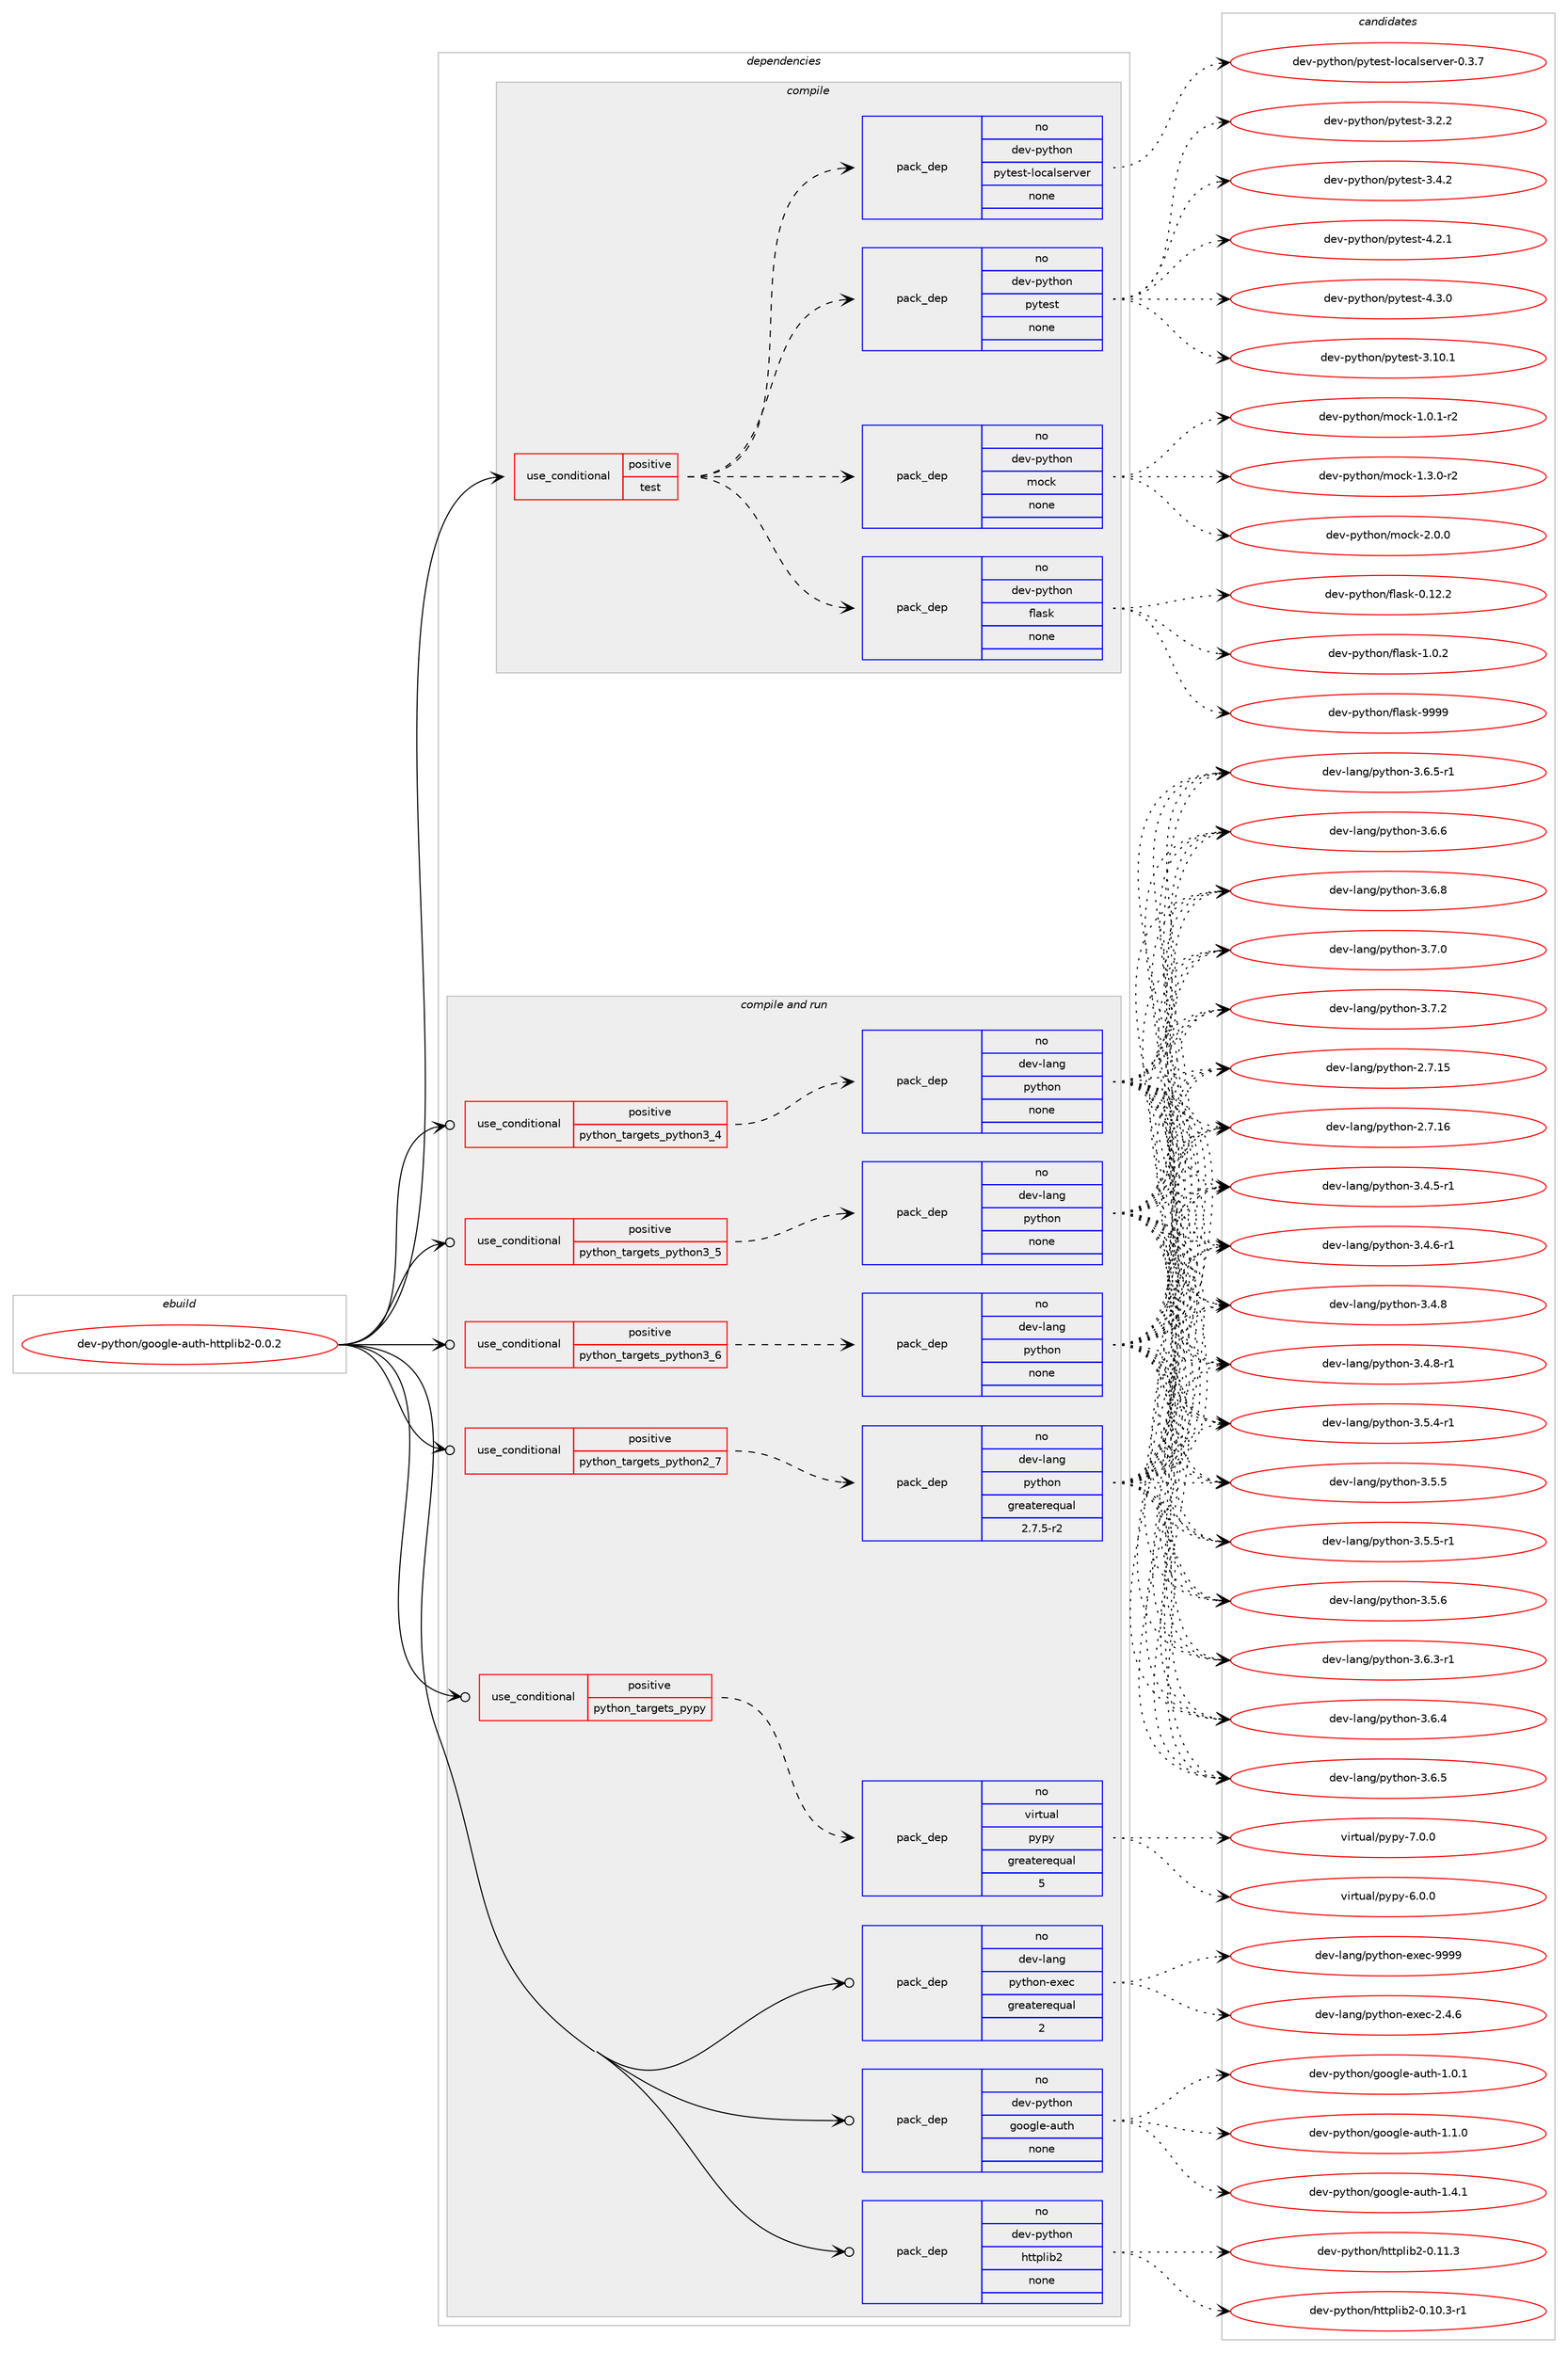 digraph prolog {

# *************
# Graph options
# *************

newrank=true;
concentrate=true;
compound=true;
graph [rankdir=LR,fontname=Helvetica,fontsize=10,ranksep=1.5];#, ranksep=2.5, nodesep=0.2];
edge  [arrowhead=vee];
node  [fontname=Helvetica,fontsize=10];

# **********
# The ebuild
# **********

subgraph cluster_leftcol {
color=gray;
rank=same;
label=<<i>ebuild</i>>;
id [label="dev-python/google-auth-httplib2-0.0.2", color=red, width=4, href="../dev-python/google-auth-httplib2-0.0.2.svg"];
}

# ****************
# The dependencies
# ****************

subgraph cluster_midcol {
color=gray;
label=<<i>dependencies</i>>;
subgraph cluster_compile {
fillcolor="#eeeeee";
style=filled;
label=<<i>compile</i>>;
subgraph cond375096 {
dependency1411779 [label=<<TABLE BORDER="0" CELLBORDER="1" CELLSPACING="0" CELLPADDING="4"><TR><TD ROWSPAN="3" CELLPADDING="10">use_conditional</TD></TR><TR><TD>positive</TD></TR><TR><TD>test</TD></TR></TABLE>>, shape=none, color=red];
subgraph pack1013417 {
dependency1411780 [label=<<TABLE BORDER="0" CELLBORDER="1" CELLSPACING="0" CELLPADDING="4" WIDTH="220"><TR><TD ROWSPAN="6" CELLPADDING="30">pack_dep</TD></TR><TR><TD WIDTH="110">no</TD></TR><TR><TD>dev-python</TD></TR><TR><TD>flask</TD></TR><TR><TD>none</TD></TR><TR><TD></TD></TR></TABLE>>, shape=none, color=blue];
}
dependency1411779:e -> dependency1411780:w [weight=20,style="dashed",arrowhead="vee"];
subgraph pack1013418 {
dependency1411781 [label=<<TABLE BORDER="0" CELLBORDER="1" CELLSPACING="0" CELLPADDING="4" WIDTH="220"><TR><TD ROWSPAN="6" CELLPADDING="30">pack_dep</TD></TR><TR><TD WIDTH="110">no</TD></TR><TR><TD>dev-python</TD></TR><TR><TD>mock</TD></TR><TR><TD>none</TD></TR><TR><TD></TD></TR></TABLE>>, shape=none, color=blue];
}
dependency1411779:e -> dependency1411781:w [weight=20,style="dashed",arrowhead="vee"];
subgraph pack1013419 {
dependency1411782 [label=<<TABLE BORDER="0" CELLBORDER="1" CELLSPACING="0" CELLPADDING="4" WIDTH="220"><TR><TD ROWSPAN="6" CELLPADDING="30">pack_dep</TD></TR><TR><TD WIDTH="110">no</TD></TR><TR><TD>dev-python</TD></TR><TR><TD>pytest</TD></TR><TR><TD>none</TD></TR><TR><TD></TD></TR></TABLE>>, shape=none, color=blue];
}
dependency1411779:e -> dependency1411782:w [weight=20,style="dashed",arrowhead="vee"];
subgraph pack1013420 {
dependency1411783 [label=<<TABLE BORDER="0" CELLBORDER="1" CELLSPACING="0" CELLPADDING="4" WIDTH="220"><TR><TD ROWSPAN="6" CELLPADDING="30">pack_dep</TD></TR><TR><TD WIDTH="110">no</TD></TR><TR><TD>dev-python</TD></TR><TR><TD>pytest-localserver</TD></TR><TR><TD>none</TD></TR><TR><TD></TD></TR></TABLE>>, shape=none, color=blue];
}
dependency1411779:e -> dependency1411783:w [weight=20,style="dashed",arrowhead="vee"];
}
id:e -> dependency1411779:w [weight=20,style="solid",arrowhead="vee"];
}
subgraph cluster_compileandrun {
fillcolor="#eeeeee";
style=filled;
label=<<i>compile and run</i>>;
subgraph cond375097 {
dependency1411784 [label=<<TABLE BORDER="0" CELLBORDER="1" CELLSPACING="0" CELLPADDING="4"><TR><TD ROWSPAN="3" CELLPADDING="10">use_conditional</TD></TR><TR><TD>positive</TD></TR><TR><TD>python_targets_pypy</TD></TR></TABLE>>, shape=none, color=red];
subgraph pack1013421 {
dependency1411785 [label=<<TABLE BORDER="0" CELLBORDER="1" CELLSPACING="0" CELLPADDING="4" WIDTH="220"><TR><TD ROWSPAN="6" CELLPADDING="30">pack_dep</TD></TR><TR><TD WIDTH="110">no</TD></TR><TR><TD>virtual</TD></TR><TR><TD>pypy</TD></TR><TR><TD>greaterequal</TD></TR><TR><TD>5</TD></TR></TABLE>>, shape=none, color=blue];
}
dependency1411784:e -> dependency1411785:w [weight=20,style="dashed",arrowhead="vee"];
}
id:e -> dependency1411784:w [weight=20,style="solid",arrowhead="odotvee"];
subgraph cond375098 {
dependency1411786 [label=<<TABLE BORDER="0" CELLBORDER="1" CELLSPACING="0" CELLPADDING="4"><TR><TD ROWSPAN="3" CELLPADDING="10">use_conditional</TD></TR><TR><TD>positive</TD></TR><TR><TD>python_targets_python2_7</TD></TR></TABLE>>, shape=none, color=red];
subgraph pack1013422 {
dependency1411787 [label=<<TABLE BORDER="0" CELLBORDER="1" CELLSPACING="0" CELLPADDING="4" WIDTH="220"><TR><TD ROWSPAN="6" CELLPADDING="30">pack_dep</TD></TR><TR><TD WIDTH="110">no</TD></TR><TR><TD>dev-lang</TD></TR><TR><TD>python</TD></TR><TR><TD>greaterequal</TD></TR><TR><TD>2.7.5-r2</TD></TR></TABLE>>, shape=none, color=blue];
}
dependency1411786:e -> dependency1411787:w [weight=20,style="dashed",arrowhead="vee"];
}
id:e -> dependency1411786:w [weight=20,style="solid",arrowhead="odotvee"];
subgraph cond375099 {
dependency1411788 [label=<<TABLE BORDER="0" CELLBORDER="1" CELLSPACING="0" CELLPADDING="4"><TR><TD ROWSPAN="3" CELLPADDING="10">use_conditional</TD></TR><TR><TD>positive</TD></TR><TR><TD>python_targets_python3_4</TD></TR></TABLE>>, shape=none, color=red];
subgraph pack1013423 {
dependency1411789 [label=<<TABLE BORDER="0" CELLBORDER="1" CELLSPACING="0" CELLPADDING="4" WIDTH="220"><TR><TD ROWSPAN="6" CELLPADDING="30">pack_dep</TD></TR><TR><TD WIDTH="110">no</TD></TR><TR><TD>dev-lang</TD></TR><TR><TD>python</TD></TR><TR><TD>none</TD></TR><TR><TD></TD></TR></TABLE>>, shape=none, color=blue];
}
dependency1411788:e -> dependency1411789:w [weight=20,style="dashed",arrowhead="vee"];
}
id:e -> dependency1411788:w [weight=20,style="solid",arrowhead="odotvee"];
subgraph cond375100 {
dependency1411790 [label=<<TABLE BORDER="0" CELLBORDER="1" CELLSPACING="0" CELLPADDING="4"><TR><TD ROWSPAN="3" CELLPADDING="10">use_conditional</TD></TR><TR><TD>positive</TD></TR><TR><TD>python_targets_python3_5</TD></TR></TABLE>>, shape=none, color=red];
subgraph pack1013424 {
dependency1411791 [label=<<TABLE BORDER="0" CELLBORDER="1" CELLSPACING="0" CELLPADDING="4" WIDTH="220"><TR><TD ROWSPAN="6" CELLPADDING="30">pack_dep</TD></TR><TR><TD WIDTH="110">no</TD></TR><TR><TD>dev-lang</TD></TR><TR><TD>python</TD></TR><TR><TD>none</TD></TR><TR><TD></TD></TR></TABLE>>, shape=none, color=blue];
}
dependency1411790:e -> dependency1411791:w [weight=20,style="dashed",arrowhead="vee"];
}
id:e -> dependency1411790:w [weight=20,style="solid",arrowhead="odotvee"];
subgraph cond375101 {
dependency1411792 [label=<<TABLE BORDER="0" CELLBORDER="1" CELLSPACING="0" CELLPADDING="4"><TR><TD ROWSPAN="3" CELLPADDING="10">use_conditional</TD></TR><TR><TD>positive</TD></TR><TR><TD>python_targets_python3_6</TD></TR></TABLE>>, shape=none, color=red];
subgraph pack1013425 {
dependency1411793 [label=<<TABLE BORDER="0" CELLBORDER="1" CELLSPACING="0" CELLPADDING="4" WIDTH="220"><TR><TD ROWSPAN="6" CELLPADDING="30">pack_dep</TD></TR><TR><TD WIDTH="110">no</TD></TR><TR><TD>dev-lang</TD></TR><TR><TD>python</TD></TR><TR><TD>none</TD></TR><TR><TD></TD></TR></TABLE>>, shape=none, color=blue];
}
dependency1411792:e -> dependency1411793:w [weight=20,style="dashed",arrowhead="vee"];
}
id:e -> dependency1411792:w [weight=20,style="solid",arrowhead="odotvee"];
subgraph pack1013426 {
dependency1411794 [label=<<TABLE BORDER="0" CELLBORDER="1" CELLSPACING="0" CELLPADDING="4" WIDTH="220"><TR><TD ROWSPAN="6" CELLPADDING="30">pack_dep</TD></TR><TR><TD WIDTH="110">no</TD></TR><TR><TD>dev-lang</TD></TR><TR><TD>python-exec</TD></TR><TR><TD>greaterequal</TD></TR><TR><TD>2</TD></TR></TABLE>>, shape=none, color=blue];
}
id:e -> dependency1411794:w [weight=20,style="solid",arrowhead="odotvee"];
subgraph pack1013427 {
dependency1411795 [label=<<TABLE BORDER="0" CELLBORDER="1" CELLSPACING="0" CELLPADDING="4" WIDTH="220"><TR><TD ROWSPAN="6" CELLPADDING="30">pack_dep</TD></TR><TR><TD WIDTH="110">no</TD></TR><TR><TD>dev-python</TD></TR><TR><TD>google-auth</TD></TR><TR><TD>none</TD></TR><TR><TD></TD></TR></TABLE>>, shape=none, color=blue];
}
id:e -> dependency1411795:w [weight=20,style="solid",arrowhead="odotvee"];
subgraph pack1013428 {
dependency1411796 [label=<<TABLE BORDER="0" CELLBORDER="1" CELLSPACING="0" CELLPADDING="4" WIDTH="220"><TR><TD ROWSPAN="6" CELLPADDING="30">pack_dep</TD></TR><TR><TD WIDTH="110">no</TD></TR><TR><TD>dev-python</TD></TR><TR><TD>httplib2</TD></TR><TR><TD>none</TD></TR><TR><TD></TD></TR></TABLE>>, shape=none, color=blue];
}
id:e -> dependency1411796:w [weight=20,style="solid",arrowhead="odotvee"];
}
subgraph cluster_run {
fillcolor="#eeeeee";
style=filled;
label=<<i>run</i>>;
}
}

# **************
# The candidates
# **************

subgraph cluster_choices {
rank=same;
color=gray;
label=<<i>candidates</i>>;

subgraph choice1013417 {
color=black;
nodesep=1;
choice10010111845112121116104111110471021089711510745484649504650 [label="dev-python/flask-0.12.2", color=red, width=4,href="../dev-python/flask-0.12.2.svg"];
choice100101118451121211161041111104710210897115107454946484650 [label="dev-python/flask-1.0.2", color=red, width=4,href="../dev-python/flask-1.0.2.svg"];
choice1001011184511212111610411111047102108971151074557575757 [label="dev-python/flask-9999", color=red, width=4,href="../dev-python/flask-9999.svg"];
dependency1411780:e -> choice10010111845112121116104111110471021089711510745484649504650:w [style=dotted,weight="100"];
dependency1411780:e -> choice100101118451121211161041111104710210897115107454946484650:w [style=dotted,weight="100"];
dependency1411780:e -> choice1001011184511212111610411111047102108971151074557575757:w [style=dotted,weight="100"];
}
subgraph choice1013418 {
color=black;
nodesep=1;
choice1001011184511212111610411111047109111991074549464846494511450 [label="dev-python/mock-1.0.1-r2", color=red, width=4,href="../dev-python/mock-1.0.1-r2.svg"];
choice1001011184511212111610411111047109111991074549465146484511450 [label="dev-python/mock-1.3.0-r2", color=red, width=4,href="../dev-python/mock-1.3.0-r2.svg"];
choice100101118451121211161041111104710911199107455046484648 [label="dev-python/mock-2.0.0", color=red, width=4,href="../dev-python/mock-2.0.0.svg"];
dependency1411781:e -> choice1001011184511212111610411111047109111991074549464846494511450:w [style=dotted,weight="100"];
dependency1411781:e -> choice1001011184511212111610411111047109111991074549465146484511450:w [style=dotted,weight="100"];
dependency1411781:e -> choice100101118451121211161041111104710911199107455046484648:w [style=dotted,weight="100"];
}
subgraph choice1013419 {
color=black;
nodesep=1;
choice100101118451121211161041111104711212111610111511645514649484649 [label="dev-python/pytest-3.10.1", color=red, width=4,href="../dev-python/pytest-3.10.1.svg"];
choice1001011184511212111610411111047112121116101115116455146504650 [label="dev-python/pytest-3.2.2", color=red, width=4,href="../dev-python/pytest-3.2.2.svg"];
choice1001011184511212111610411111047112121116101115116455146524650 [label="dev-python/pytest-3.4.2", color=red, width=4,href="../dev-python/pytest-3.4.2.svg"];
choice1001011184511212111610411111047112121116101115116455246504649 [label="dev-python/pytest-4.2.1", color=red, width=4,href="../dev-python/pytest-4.2.1.svg"];
choice1001011184511212111610411111047112121116101115116455246514648 [label="dev-python/pytest-4.3.0", color=red, width=4,href="../dev-python/pytest-4.3.0.svg"];
dependency1411782:e -> choice100101118451121211161041111104711212111610111511645514649484649:w [style=dotted,weight="100"];
dependency1411782:e -> choice1001011184511212111610411111047112121116101115116455146504650:w [style=dotted,weight="100"];
dependency1411782:e -> choice1001011184511212111610411111047112121116101115116455146524650:w [style=dotted,weight="100"];
dependency1411782:e -> choice1001011184511212111610411111047112121116101115116455246504649:w [style=dotted,weight="100"];
dependency1411782:e -> choice1001011184511212111610411111047112121116101115116455246514648:w [style=dotted,weight="100"];
}
subgraph choice1013420 {
color=black;
nodesep=1;
choice1001011184511212111610411111047112121116101115116451081119997108115101114118101114454846514655 [label="dev-python/pytest-localserver-0.3.7", color=red, width=4,href="../dev-python/pytest-localserver-0.3.7.svg"];
dependency1411783:e -> choice1001011184511212111610411111047112121116101115116451081119997108115101114118101114454846514655:w [style=dotted,weight="100"];
}
subgraph choice1013421 {
color=black;
nodesep=1;
choice1181051141161179710847112121112121455446484648 [label="virtual/pypy-6.0.0", color=red, width=4,href="../virtual/pypy-6.0.0.svg"];
choice1181051141161179710847112121112121455546484648 [label="virtual/pypy-7.0.0", color=red, width=4,href="../virtual/pypy-7.0.0.svg"];
dependency1411785:e -> choice1181051141161179710847112121112121455446484648:w [style=dotted,weight="100"];
dependency1411785:e -> choice1181051141161179710847112121112121455546484648:w [style=dotted,weight="100"];
}
subgraph choice1013422 {
color=black;
nodesep=1;
choice10010111845108971101034711212111610411111045504655464953 [label="dev-lang/python-2.7.15", color=red, width=4,href="../dev-lang/python-2.7.15.svg"];
choice10010111845108971101034711212111610411111045504655464954 [label="dev-lang/python-2.7.16", color=red, width=4,href="../dev-lang/python-2.7.16.svg"];
choice1001011184510897110103471121211161041111104551465246534511449 [label="dev-lang/python-3.4.5-r1", color=red, width=4,href="../dev-lang/python-3.4.5-r1.svg"];
choice1001011184510897110103471121211161041111104551465246544511449 [label="dev-lang/python-3.4.6-r1", color=red, width=4,href="../dev-lang/python-3.4.6-r1.svg"];
choice100101118451089711010347112121116104111110455146524656 [label="dev-lang/python-3.4.8", color=red, width=4,href="../dev-lang/python-3.4.8.svg"];
choice1001011184510897110103471121211161041111104551465246564511449 [label="dev-lang/python-3.4.8-r1", color=red, width=4,href="../dev-lang/python-3.4.8-r1.svg"];
choice1001011184510897110103471121211161041111104551465346524511449 [label="dev-lang/python-3.5.4-r1", color=red, width=4,href="../dev-lang/python-3.5.4-r1.svg"];
choice100101118451089711010347112121116104111110455146534653 [label="dev-lang/python-3.5.5", color=red, width=4,href="../dev-lang/python-3.5.5.svg"];
choice1001011184510897110103471121211161041111104551465346534511449 [label="dev-lang/python-3.5.5-r1", color=red, width=4,href="../dev-lang/python-3.5.5-r1.svg"];
choice100101118451089711010347112121116104111110455146534654 [label="dev-lang/python-3.5.6", color=red, width=4,href="../dev-lang/python-3.5.6.svg"];
choice1001011184510897110103471121211161041111104551465446514511449 [label="dev-lang/python-3.6.3-r1", color=red, width=4,href="../dev-lang/python-3.6.3-r1.svg"];
choice100101118451089711010347112121116104111110455146544652 [label="dev-lang/python-3.6.4", color=red, width=4,href="../dev-lang/python-3.6.4.svg"];
choice100101118451089711010347112121116104111110455146544653 [label="dev-lang/python-3.6.5", color=red, width=4,href="../dev-lang/python-3.6.5.svg"];
choice1001011184510897110103471121211161041111104551465446534511449 [label="dev-lang/python-3.6.5-r1", color=red, width=4,href="../dev-lang/python-3.6.5-r1.svg"];
choice100101118451089711010347112121116104111110455146544654 [label="dev-lang/python-3.6.6", color=red, width=4,href="../dev-lang/python-3.6.6.svg"];
choice100101118451089711010347112121116104111110455146544656 [label="dev-lang/python-3.6.8", color=red, width=4,href="../dev-lang/python-3.6.8.svg"];
choice100101118451089711010347112121116104111110455146554648 [label="dev-lang/python-3.7.0", color=red, width=4,href="../dev-lang/python-3.7.0.svg"];
choice100101118451089711010347112121116104111110455146554650 [label="dev-lang/python-3.7.2", color=red, width=4,href="../dev-lang/python-3.7.2.svg"];
dependency1411787:e -> choice10010111845108971101034711212111610411111045504655464953:w [style=dotted,weight="100"];
dependency1411787:e -> choice10010111845108971101034711212111610411111045504655464954:w [style=dotted,weight="100"];
dependency1411787:e -> choice1001011184510897110103471121211161041111104551465246534511449:w [style=dotted,weight="100"];
dependency1411787:e -> choice1001011184510897110103471121211161041111104551465246544511449:w [style=dotted,weight="100"];
dependency1411787:e -> choice100101118451089711010347112121116104111110455146524656:w [style=dotted,weight="100"];
dependency1411787:e -> choice1001011184510897110103471121211161041111104551465246564511449:w [style=dotted,weight="100"];
dependency1411787:e -> choice1001011184510897110103471121211161041111104551465346524511449:w [style=dotted,weight="100"];
dependency1411787:e -> choice100101118451089711010347112121116104111110455146534653:w [style=dotted,weight="100"];
dependency1411787:e -> choice1001011184510897110103471121211161041111104551465346534511449:w [style=dotted,weight="100"];
dependency1411787:e -> choice100101118451089711010347112121116104111110455146534654:w [style=dotted,weight="100"];
dependency1411787:e -> choice1001011184510897110103471121211161041111104551465446514511449:w [style=dotted,weight="100"];
dependency1411787:e -> choice100101118451089711010347112121116104111110455146544652:w [style=dotted,weight="100"];
dependency1411787:e -> choice100101118451089711010347112121116104111110455146544653:w [style=dotted,weight="100"];
dependency1411787:e -> choice1001011184510897110103471121211161041111104551465446534511449:w [style=dotted,weight="100"];
dependency1411787:e -> choice100101118451089711010347112121116104111110455146544654:w [style=dotted,weight="100"];
dependency1411787:e -> choice100101118451089711010347112121116104111110455146544656:w [style=dotted,weight="100"];
dependency1411787:e -> choice100101118451089711010347112121116104111110455146554648:w [style=dotted,weight="100"];
dependency1411787:e -> choice100101118451089711010347112121116104111110455146554650:w [style=dotted,weight="100"];
}
subgraph choice1013423 {
color=black;
nodesep=1;
choice10010111845108971101034711212111610411111045504655464953 [label="dev-lang/python-2.7.15", color=red, width=4,href="../dev-lang/python-2.7.15.svg"];
choice10010111845108971101034711212111610411111045504655464954 [label="dev-lang/python-2.7.16", color=red, width=4,href="../dev-lang/python-2.7.16.svg"];
choice1001011184510897110103471121211161041111104551465246534511449 [label="dev-lang/python-3.4.5-r1", color=red, width=4,href="../dev-lang/python-3.4.5-r1.svg"];
choice1001011184510897110103471121211161041111104551465246544511449 [label="dev-lang/python-3.4.6-r1", color=red, width=4,href="../dev-lang/python-3.4.6-r1.svg"];
choice100101118451089711010347112121116104111110455146524656 [label="dev-lang/python-3.4.8", color=red, width=4,href="../dev-lang/python-3.4.8.svg"];
choice1001011184510897110103471121211161041111104551465246564511449 [label="dev-lang/python-3.4.8-r1", color=red, width=4,href="../dev-lang/python-3.4.8-r1.svg"];
choice1001011184510897110103471121211161041111104551465346524511449 [label="dev-lang/python-3.5.4-r1", color=red, width=4,href="../dev-lang/python-3.5.4-r1.svg"];
choice100101118451089711010347112121116104111110455146534653 [label="dev-lang/python-3.5.5", color=red, width=4,href="../dev-lang/python-3.5.5.svg"];
choice1001011184510897110103471121211161041111104551465346534511449 [label="dev-lang/python-3.5.5-r1", color=red, width=4,href="../dev-lang/python-3.5.5-r1.svg"];
choice100101118451089711010347112121116104111110455146534654 [label="dev-lang/python-3.5.6", color=red, width=4,href="../dev-lang/python-3.5.6.svg"];
choice1001011184510897110103471121211161041111104551465446514511449 [label="dev-lang/python-3.6.3-r1", color=red, width=4,href="../dev-lang/python-3.6.3-r1.svg"];
choice100101118451089711010347112121116104111110455146544652 [label="dev-lang/python-3.6.4", color=red, width=4,href="../dev-lang/python-3.6.4.svg"];
choice100101118451089711010347112121116104111110455146544653 [label="dev-lang/python-3.6.5", color=red, width=4,href="../dev-lang/python-3.6.5.svg"];
choice1001011184510897110103471121211161041111104551465446534511449 [label="dev-lang/python-3.6.5-r1", color=red, width=4,href="../dev-lang/python-3.6.5-r1.svg"];
choice100101118451089711010347112121116104111110455146544654 [label="dev-lang/python-3.6.6", color=red, width=4,href="../dev-lang/python-3.6.6.svg"];
choice100101118451089711010347112121116104111110455146544656 [label="dev-lang/python-3.6.8", color=red, width=4,href="../dev-lang/python-3.6.8.svg"];
choice100101118451089711010347112121116104111110455146554648 [label="dev-lang/python-3.7.0", color=red, width=4,href="../dev-lang/python-3.7.0.svg"];
choice100101118451089711010347112121116104111110455146554650 [label="dev-lang/python-3.7.2", color=red, width=4,href="../dev-lang/python-3.7.2.svg"];
dependency1411789:e -> choice10010111845108971101034711212111610411111045504655464953:w [style=dotted,weight="100"];
dependency1411789:e -> choice10010111845108971101034711212111610411111045504655464954:w [style=dotted,weight="100"];
dependency1411789:e -> choice1001011184510897110103471121211161041111104551465246534511449:w [style=dotted,weight="100"];
dependency1411789:e -> choice1001011184510897110103471121211161041111104551465246544511449:w [style=dotted,weight="100"];
dependency1411789:e -> choice100101118451089711010347112121116104111110455146524656:w [style=dotted,weight="100"];
dependency1411789:e -> choice1001011184510897110103471121211161041111104551465246564511449:w [style=dotted,weight="100"];
dependency1411789:e -> choice1001011184510897110103471121211161041111104551465346524511449:w [style=dotted,weight="100"];
dependency1411789:e -> choice100101118451089711010347112121116104111110455146534653:w [style=dotted,weight="100"];
dependency1411789:e -> choice1001011184510897110103471121211161041111104551465346534511449:w [style=dotted,weight="100"];
dependency1411789:e -> choice100101118451089711010347112121116104111110455146534654:w [style=dotted,weight="100"];
dependency1411789:e -> choice1001011184510897110103471121211161041111104551465446514511449:w [style=dotted,weight="100"];
dependency1411789:e -> choice100101118451089711010347112121116104111110455146544652:w [style=dotted,weight="100"];
dependency1411789:e -> choice100101118451089711010347112121116104111110455146544653:w [style=dotted,weight="100"];
dependency1411789:e -> choice1001011184510897110103471121211161041111104551465446534511449:w [style=dotted,weight="100"];
dependency1411789:e -> choice100101118451089711010347112121116104111110455146544654:w [style=dotted,weight="100"];
dependency1411789:e -> choice100101118451089711010347112121116104111110455146544656:w [style=dotted,weight="100"];
dependency1411789:e -> choice100101118451089711010347112121116104111110455146554648:w [style=dotted,weight="100"];
dependency1411789:e -> choice100101118451089711010347112121116104111110455146554650:w [style=dotted,weight="100"];
}
subgraph choice1013424 {
color=black;
nodesep=1;
choice10010111845108971101034711212111610411111045504655464953 [label="dev-lang/python-2.7.15", color=red, width=4,href="../dev-lang/python-2.7.15.svg"];
choice10010111845108971101034711212111610411111045504655464954 [label="dev-lang/python-2.7.16", color=red, width=4,href="../dev-lang/python-2.7.16.svg"];
choice1001011184510897110103471121211161041111104551465246534511449 [label="dev-lang/python-3.4.5-r1", color=red, width=4,href="../dev-lang/python-3.4.5-r1.svg"];
choice1001011184510897110103471121211161041111104551465246544511449 [label="dev-lang/python-3.4.6-r1", color=red, width=4,href="../dev-lang/python-3.4.6-r1.svg"];
choice100101118451089711010347112121116104111110455146524656 [label="dev-lang/python-3.4.8", color=red, width=4,href="../dev-lang/python-3.4.8.svg"];
choice1001011184510897110103471121211161041111104551465246564511449 [label="dev-lang/python-3.4.8-r1", color=red, width=4,href="../dev-lang/python-3.4.8-r1.svg"];
choice1001011184510897110103471121211161041111104551465346524511449 [label="dev-lang/python-3.5.4-r1", color=red, width=4,href="../dev-lang/python-3.5.4-r1.svg"];
choice100101118451089711010347112121116104111110455146534653 [label="dev-lang/python-3.5.5", color=red, width=4,href="../dev-lang/python-3.5.5.svg"];
choice1001011184510897110103471121211161041111104551465346534511449 [label="dev-lang/python-3.5.5-r1", color=red, width=4,href="../dev-lang/python-3.5.5-r1.svg"];
choice100101118451089711010347112121116104111110455146534654 [label="dev-lang/python-3.5.6", color=red, width=4,href="../dev-lang/python-3.5.6.svg"];
choice1001011184510897110103471121211161041111104551465446514511449 [label="dev-lang/python-3.6.3-r1", color=red, width=4,href="../dev-lang/python-3.6.3-r1.svg"];
choice100101118451089711010347112121116104111110455146544652 [label="dev-lang/python-3.6.4", color=red, width=4,href="../dev-lang/python-3.6.4.svg"];
choice100101118451089711010347112121116104111110455146544653 [label="dev-lang/python-3.6.5", color=red, width=4,href="../dev-lang/python-3.6.5.svg"];
choice1001011184510897110103471121211161041111104551465446534511449 [label="dev-lang/python-3.6.5-r1", color=red, width=4,href="../dev-lang/python-3.6.5-r1.svg"];
choice100101118451089711010347112121116104111110455146544654 [label="dev-lang/python-3.6.6", color=red, width=4,href="../dev-lang/python-3.6.6.svg"];
choice100101118451089711010347112121116104111110455146544656 [label="dev-lang/python-3.6.8", color=red, width=4,href="../dev-lang/python-3.6.8.svg"];
choice100101118451089711010347112121116104111110455146554648 [label="dev-lang/python-3.7.0", color=red, width=4,href="../dev-lang/python-3.7.0.svg"];
choice100101118451089711010347112121116104111110455146554650 [label="dev-lang/python-3.7.2", color=red, width=4,href="../dev-lang/python-3.7.2.svg"];
dependency1411791:e -> choice10010111845108971101034711212111610411111045504655464953:w [style=dotted,weight="100"];
dependency1411791:e -> choice10010111845108971101034711212111610411111045504655464954:w [style=dotted,weight="100"];
dependency1411791:e -> choice1001011184510897110103471121211161041111104551465246534511449:w [style=dotted,weight="100"];
dependency1411791:e -> choice1001011184510897110103471121211161041111104551465246544511449:w [style=dotted,weight="100"];
dependency1411791:e -> choice100101118451089711010347112121116104111110455146524656:w [style=dotted,weight="100"];
dependency1411791:e -> choice1001011184510897110103471121211161041111104551465246564511449:w [style=dotted,weight="100"];
dependency1411791:e -> choice1001011184510897110103471121211161041111104551465346524511449:w [style=dotted,weight="100"];
dependency1411791:e -> choice100101118451089711010347112121116104111110455146534653:w [style=dotted,weight="100"];
dependency1411791:e -> choice1001011184510897110103471121211161041111104551465346534511449:w [style=dotted,weight="100"];
dependency1411791:e -> choice100101118451089711010347112121116104111110455146534654:w [style=dotted,weight="100"];
dependency1411791:e -> choice1001011184510897110103471121211161041111104551465446514511449:w [style=dotted,weight="100"];
dependency1411791:e -> choice100101118451089711010347112121116104111110455146544652:w [style=dotted,weight="100"];
dependency1411791:e -> choice100101118451089711010347112121116104111110455146544653:w [style=dotted,weight="100"];
dependency1411791:e -> choice1001011184510897110103471121211161041111104551465446534511449:w [style=dotted,weight="100"];
dependency1411791:e -> choice100101118451089711010347112121116104111110455146544654:w [style=dotted,weight="100"];
dependency1411791:e -> choice100101118451089711010347112121116104111110455146544656:w [style=dotted,weight="100"];
dependency1411791:e -> choice100101118451089711010347112121116104111110455146554648:w [style=dotted,weight="100"];
dependency1411791:e -> choice100101118451089711010347112121116104111110455146554650:w [style=dotted,weight="100"];
}
subgraph choice1013425 {
color=black;
nodesep=1;
choice10010111845108971101034711212111610411111045504655464953 [label="dev-lang/python-2.7.15", color=red, width=4,href="../dev-lang/python-2.7.15.svg"];
choice10010111845108971101034711212111610411111045504655464954 [label="dev-lang/python-2.7.16", color=red, width=4,href="../dev-lang/python-2.7.16.svg"];
choice1001011184510897110103471121211161041111104551465246534511449 [label="dev-lang/python-3.4.5-r1", color=red, width=4,href="../dev-lang/python-3.4.5-r1.svg"];
choice1001011184510897110103471121211161041111104551465246544511449 [label="dev-lang/python-3.4.6-r1", color=red, width=4,href="../dev-lang/python-3.4.6-r1.svg"];
choice100101118451089711010347112121116104111110455146524656 [label="dev-lang/python-3.4.8", color=red, width=4,href="../dev-lang/python-3.4.8.svg"];
choice1001011184510897110103471121211161041111104551465246564511449 [label="dev-lang/python-3.4.8-r1", color=red, width=4,href="../dev-lang/python-3.4.8-r1.svg"];
choice1001011184510897110103471121211161041111104551465346524511449 [label="dev-lang/python-3.5.4-r1", color=red, width=4,href="../dev-lang/python-3.5.4-r1.svg"];
choice100101118451089711010347112121116104111110455146534653 [label="dev-lang/python-3.5.5", color=red, width=4,href="../dev-lang/python-3.5.5.svg"];
choice1001011184510897110103471121211161041111104551465346534511449 [label="dev-lang/python-3.5.5-r1", color=red, width=4,href="../dev-lang/python-3.5.5-r1.svg"];
choice100101118451089711010347112121116104111110455146534654 [label="dev-lang/python-3.5.6", color=red, width=4,href="../dev-lang/python-3.5.6.svg"];
choice1001011184510897110103471121211161041111104551465446514511449 [label="dev-lang/python-3.6.3-r1", color=red, width=4,href="../dev-lang/python-3.6.3-r1.svg"];
choice100101118451089711010347112121116104111110455146544652 [label="dev-lang/python-3.6.4", color=red, width=4,href="../dev-lang/python-3.6.4.svg"];
choice100101118451089711010347112121116104111110455146544653 [label="dev-lang/python-3.6.5", color=red, width=4,href="../dev-lang/python-3.6.5.svg"];
choice1001011184510897110103471121211161041111104551465446534511449 [label="dev-lang/python-3.6.5-r1", color=red, width=4,href="../dev-lang/python-3.6.5-r1.svg"];
choice100101118451089711010347112121116104111110455146544654 [label="dev-lang/python-3.6.6", color=red, width=4,href="../dev-lang/python-3.6.6.svg"];
choice100101118451089711010347112121116104111110455146544656 [label="dev-lang/python-3.6.8", color=red, width=4,href="../dev-lang/python-3.6.8.svg"];
choice100101118451089711010347112121116104111110455146554648 [label="dev-lang/python-3.7.0", color=red, width=4,href="../dev-lang/python-3.7.0.svg"];
choice100101118451089711010347112121116104111110455146554650 [label="dev-lang/python-3.7.2", color=red, width=4,href="../dev-lang/python-3.7.2.svg"];
dependency1411793:e -> choice10010111845108971101034711212111610411111045504655464953:w [style=dotted,weight="100"];
dependency1411793:e -> choice10010111845108971101034711212111610411111045504655464954:w [style=dotted,weight="100"];
dependency1411793:e -> choice1001011184510897110103471121211161041111104551465246534511449:w [style=dotted,weight="100"];
dependency1411793:e -> choice1001011184510897110103471121211161041111104551465246544511449:w [style=dotted,weight="100"];
dependency1411793:e -> choice100101118451089711010347112121116104111110455146524656:w [style=dotted,weight="100"];
dependency1411793:e -> choice1001011184510897110103471121211161041111104551465246564511449:w [style=dotted,weight="100"];
dependency1411793:e -> choice1001011184510897110103471121211161041111104551465346524511449:w [style=dotted,weight="100"];
dependency1411793:e -> choice100101118451089711010347112121116104111110455146534653:w [style=dotted,weight="100"];
dependency1411793:e -> choice1001011184510897110103471121211161041111104551465346534511449:w [style=dotted,weight="100"];
dependency1411793:e -> choice100101118451089711010347112121116104111110455146534654:w [style=dotted,weight="100"];
dependency1411793:e -> choice1001011184510897110103471121211161041111104551465446514511449:w [style=dotted,weight="100"];
dependency1411793:e -> choice100101118451089711010347112121116104111110455146544652:w [style=dotted,weight="100"];
dependency1411793:e -> choice100101118451089711010347112121116104111110455146544653:w [style=dotted,weight="100"];
dependency1411793:e -> choice1001011184510897110103471121211161041111104551465446534511449:w [style=dotted,weight="100"];
dependency1411793:e -> choice100101118451089711010347112121116104111110455146544654:w [style=dotted,weight="100"];
dependency1411793:e -> choice100101118451089711010347112121116104111110455146544656:w [style=dotted,weight="100"];
dependency1411793:e -> choice100101118451089711010347112121116104111110455146554648:w [style=dotted,weight="100"];
dependency1411793:e -> choice100101118451089711010347112121116104111110455146554650:w [style=dotted,weight="100"];
}
subgraph choice1013426 {
color=black;
nodesep=1;
choice1001011184510897110103471121211161041111104510112010199455046524654 [label="dev-lang/python-exec-2.4.6", color=red, width=4,href="../dev-lang/python-exec-2.4.6.svg"];
choice10010111845108971101034711212111610411111045101120101994557575757 [label="dev-lang/python-exec-9999", color=red, width=4,href="../dev-lang/python-exec-9999.svg"];
dependency1411794:e -> choice1001011184510897110103471121211161041111104510112010199455046524654:w [style=dotted,weight="100"];
dependency1411794:e -> choice10010111845108971101034711212111610411111045101120101994557575757:w [style=dotted,weight="100"];
}
subgraph choice1013427 {
color=black;
nodesep=1;
choice10010111845112121116104111110471031111111031081014597117116104454946484649 [label="dev-python/google-auth-1.0.1", color=red, width=4,href="../dev-python/google-auth-1.0.1.svg"];
choice10010111845112121116104111110471031111111031081014597117116104454946494648 [label="dev-python/google-auth-1.1.0", color=red, width=4,href="../dev-python/google-auth-1.1.0.svg"];
choice10010111845112121116104111110471031111111031081014597117116104454946524649 [label="dev-python/google-auth-1.4.1", color=red, width=4,href="../dev-python/google-auth-1.4.1.svg"];
dependency1411795:e -> choice10010111845112121116104111110471031111111031081014597117116104454946484649:w [style=dotted,weight="100"];
dependency1411795:e -> choice10010111845112121116104111110471031111111031081014597117116104454946494648:w [style=dotted,weight="100"];
dependency1411795:e -> choice10010111845112121116104111110471031111111031081014597117116104454946524649:w [style=dotted,weight="100"];
}
subgraph choice1013428 {
color=black;
nodesep=1;
choice10010111845112121116104111110471041161161121081059850454846494846514511449 [label="dev-python/httplib2-0.10.3-r1", color=red, width=4,href="../dev-python/httplib2-0.10.3-r1.svg"];
choice1001011184511212111610411111047104116116112108105985045484649494651 [label="dev-python/httplib2-0.11.3", color=red, width=4,href="../dev-python/httplib2-0.11.3.svg"];
dependency1411796:e -> choice10010111845112121116104111110471041161161121081059850454846494846514511449:w [style=dotted,weight="100"];
dependency1411796:e -> choice1001011184511212111610411111047104116116112108105985045484649494651:w [style=dotted,weight="100"];
}
}

}
